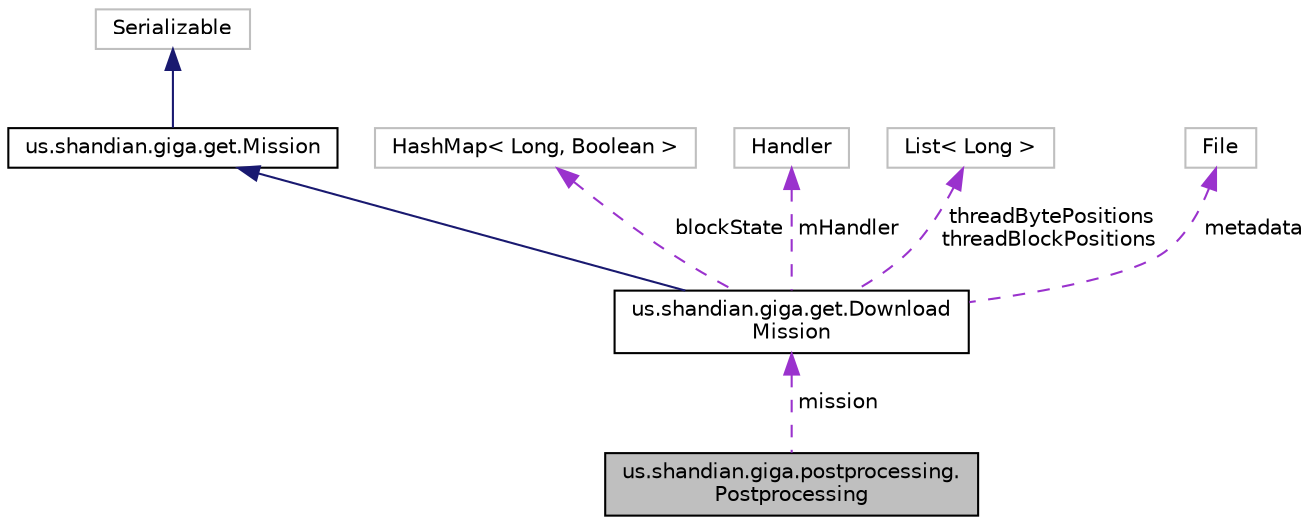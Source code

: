 digraph "us.shandian.giga.postprocessing.Postprocessing"
{
 // LATEX_PDF_SIZE
  edge [fontname="Helvetica",fontsize="10",labelfontname="Helvetica",labelfontsize="10"];
  node [fontname="Helvetica",fontsize="10",shape=record];
  Node5 [label="us.shandian.giga.postprocessing.\lPostprocessing",height=0.2,width=0.4,color="black", fillcolor="grey75", style="filled", fontcolor="black",tooltip=" "];
  Node6 -> Node5 [dir="back",color="darkorchid3",fontsize="10",style="dashed",label=" mission" ,fontname="Helvetica"];
  Node6 [label="us.shandian.giga.get.Download\lMission",height=0.2,width=0.4,color="black", fillcolor="white", style="filled",URL="$classus_1_1shandian_1_1giga_1_1get_1_1_download_mission.html",tooltip=" "];
  Node7 -> Node6 [dir="back",color="midnightblue",fontsize="10",style="solid",fontname="Helvetica"];
  Node7 [label="us.shandian.giga.get.Mission",height=0.2,width=0.4,color="black", fillcolor="white", style="filled",URL="$classus_1_1shandian_1_1giga_1_1get_1_1_mission.html",tooltip=" "];
  Node8 -> Node7 [dir="back",color="midnightblue",fontsize="10",style="solid",fontname="Helvetica"];
  Node8 [label="Serializable",height=0.2,width=0.4,color="grey75", fillcolor="white", style="filled",tooltip=" "];
  Node9 -> Node6 [dir="back",color="darkorchid3",fontsize="10",style="dashed",label=" blockState" ,fontname="Helvetica"];
  Node9 [label="HashMap\< Long, Boolean \>",height=0.2,width=0.4,color="grey75", fillcolor="white", style="filled",tooltip=" "];
  Node10 -> Node6 [dir="back",color="darkorchid3",fontsize="10",style="dashed",label=" mHandler" ,fontname="Helvetica"];
  Node10 [label="Handler",height=0.2,width=0.4,color="grey75", fillcolor="white", style="filled",tooltip=" "];
  Node11 -> Node6 [dir="back",color="darkorchid3",fontsize="10",style="dashed",label=" threadBytePositions\nthreadBlockPositions" ,fontname="Helvetica"];
  Node11 [label="List\< Long \>",height=0.2,width=0.4,color="grey75", fillcolor="white", style="filled",tooltip=" "];
  Node12 -> Node6 [dir="back",color="darkorchid3",fontsize="10",style="dashed",label=" metadata" ,fontname="Helvetica"];
  Node12 [label="File",height=0.2,width=0.4,color="grey75", fillcolor="white", style="filled",tooltip=" "];
}
